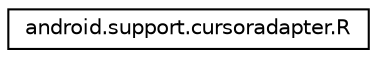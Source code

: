 digraph "Graphical Class Hierarchy"
{
 // LATEX_PDF_SIZE
  edge [fontname="Helvetica",fontsize="10",labelfontname="Helvetica",labelfontsize="10"];
  node [fontname="Helvetica",fontsize="10",shape=record];
  rankdir="LR";
  Node0 [label="android.support.cursoradapter.R",height=0.2,width=0.4,color="black", fillcolor="white", style="filled",URL="$classandroid_1_1support_1_1cursoradapter_1_1_r.html",tooltip=" "];
}

